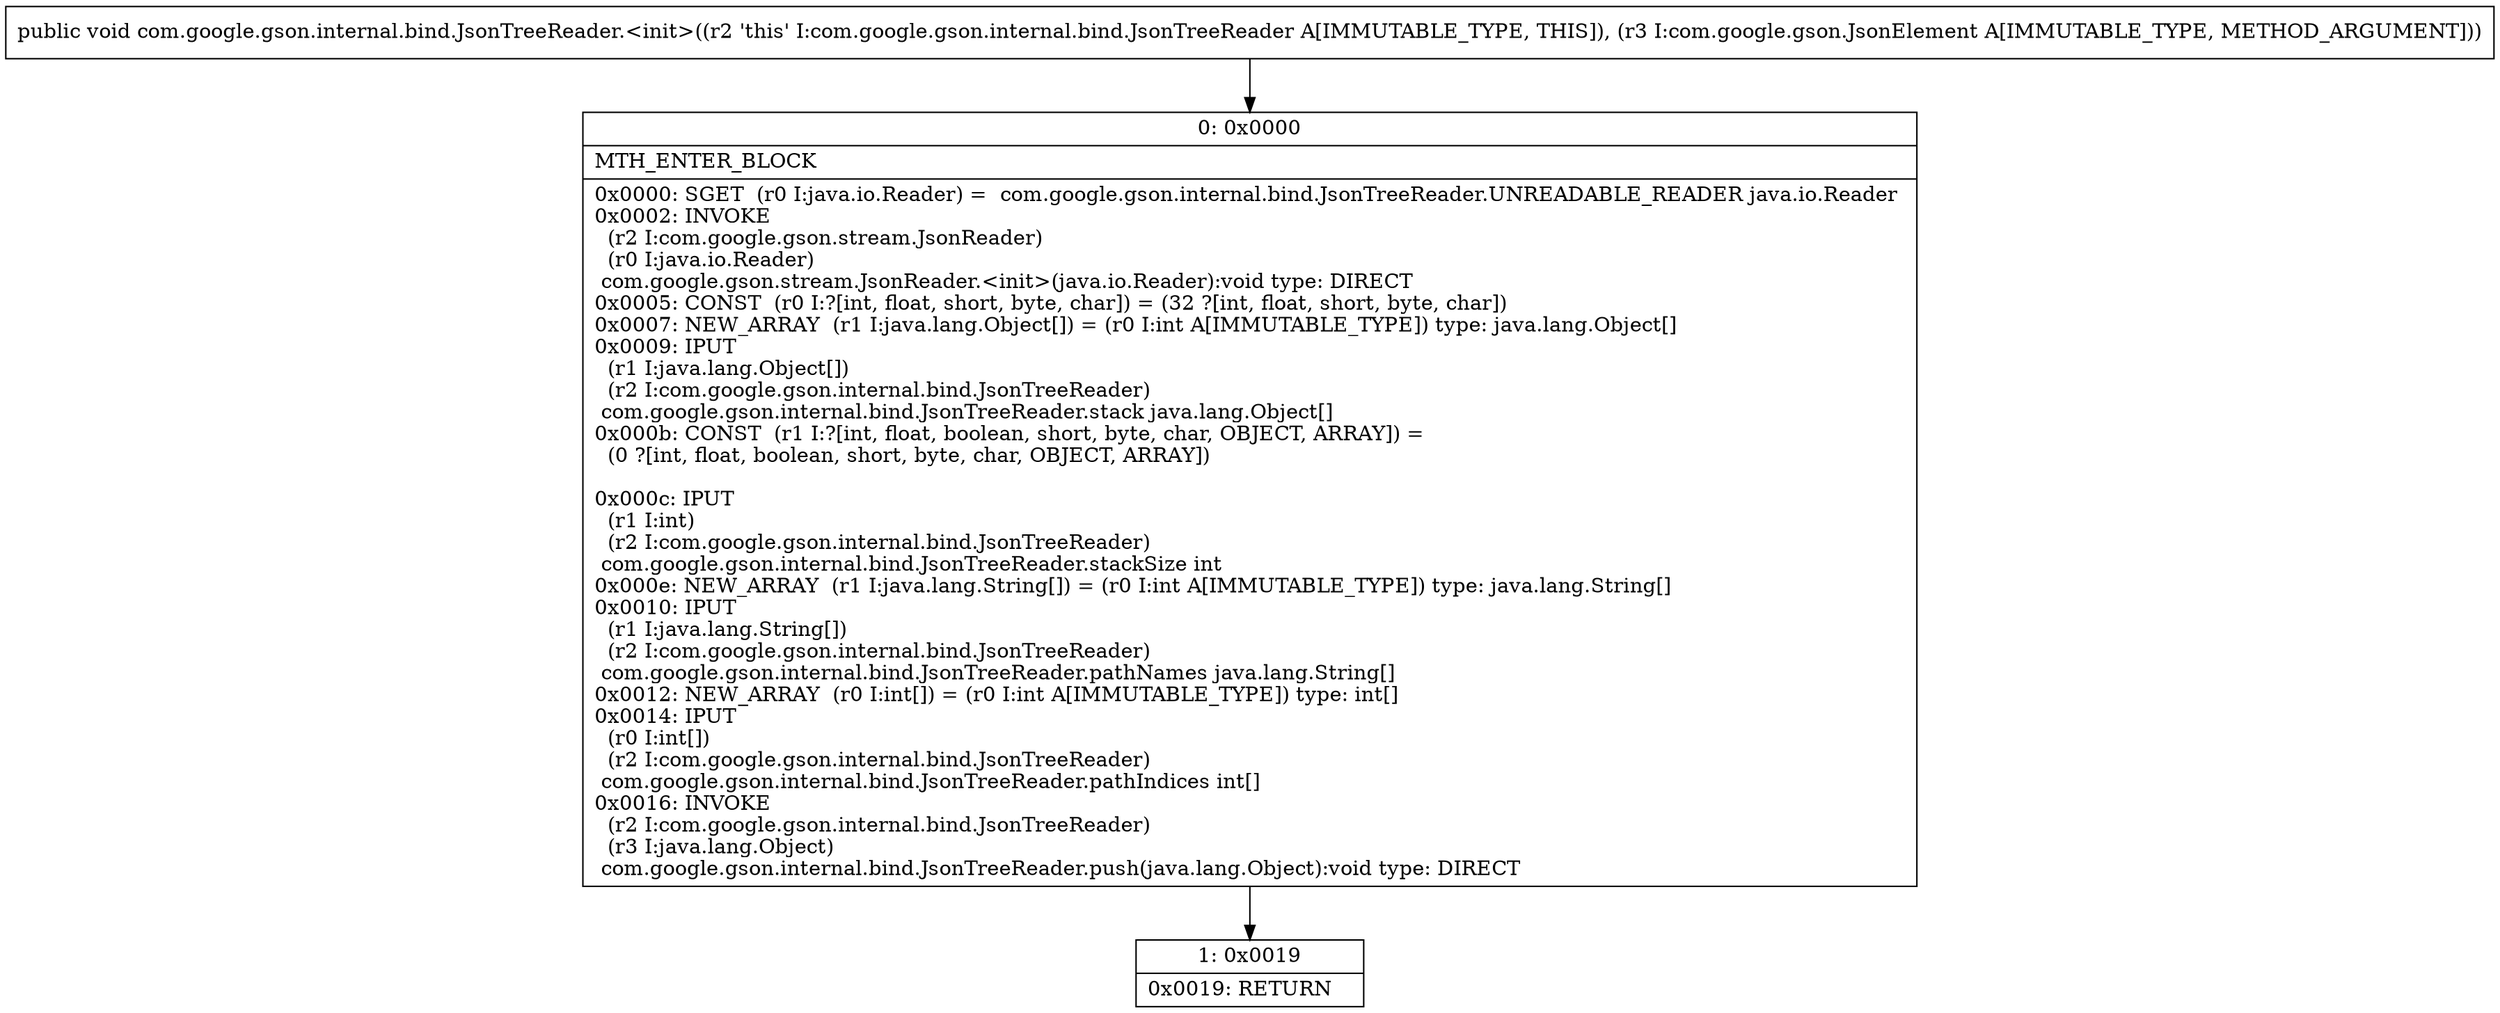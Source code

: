 digraph "CFG forcom.google.gson.internal.bind.JsonTreeReader.\<init\>(Lcom\/google\/gson\/JsonElement;)V" {
Node_0 [shape=record,label="{0\:\ 0x0000|MTH_ENTER_BLOCK\l|0x0000: SGET  (r0 I:java.io.Reader) =  com.google.gson.internal.bind.JsonTreeReader.UNREADABLE_READER java.io.Reader \l0x0002: INVOKE  \l  (r2 I:com.google.gson.stream.JsonReader)\l  (r0 I:java.io.Reader)\l com.google.gson.stream.JsonReader.\<init\>(java.io.Reader):void type: DIRECT \l0x0005: CONST  (r0 I:?[int, float, short, byte, char]) = (32 ?[int, float, short, byte, char]) \l0x0007: NEW_ARRAY  (r1 I:java.lang.Object[]) = (r0 I:int A[IMMUTABLE_TYPE]) type: java.lang.Object[] \l0x0009: IPUT  \l  (r1 I:java.lang.Object[])\l  (r2 I:com.google.gson.internal.bind.JsonTreeReader)\l com.google.gson.internal.bind.JsonTreeReader.stack java.lang.Object[] \l0x000b: CONST  (r1 I:?[int, float, boolean, short, byte, char, OBJECT, ARRAY]) = \l  (0 ?[int, float, boolean, short, byte, char, OBJECT, ARRAY])\l \l0x000c: IPUT  \l  (r1 I:int)\l  (r2 I:com.google.gson.internal.bind.JsonTreeReader)\l com.google.gson.internal.bind.JsonTreeReader.stackSize int \l0x000e: NEW_ARRAY  (r1 I:java.lang.String[]) = (r0 I:int A[IMMUTABLE_TYPE]) type: java.lang.String[] \l0x0010: IPUT  \l  (r1 I:java.lang.String[])\l  (r2 I:com.google.gson.internal.bind.JsonTreeReader)\l com.google.gson.internal.bind.JsonTreeReader.pathNames java.lang.String[] \l0x0012: NEW_ARRAY  (r0 I:int[]) = (r0 I:int A[IMMUTABLE_TYPE]) type: int[] \l0x0014: IPUT  \l  (r0 I:int[])\l  (r2 I:com.google.gson.internal.bind.JsonTreeReader)\l com.google.gson.internal.bind.JsonTreeReader.pathIndices int[] \l0x0016: INVOKE  \l  (r2 I:com.google.gson.internal.bind.JsonTreeReader)\l  (r3 I:java.lang.Object)\l com.google.gson.internal.bind.JsonTreeReader.push(java.lang.Object):void type: DIRECT \l}"];
Node_1 [shape=record,label="{1\:\ 0x0019|0x0019: RETURN   \l}"];
MethodNode[shape=record,label="{public void com.google.gson.internal.bind.JsonTreeReader.\<init\>((r2 'this' I:com.google.gson.internal.bind.JsonTreeReader A[IMMUTABLE_TYPE, THIS]), (r3 I:com.google.gson.JsonElement A[IMMUTABLE_TYPE, METHOD_ARGUMENT])) }"];
MethodNode -> Node_0;
Node_0 -> Node_1;
}

